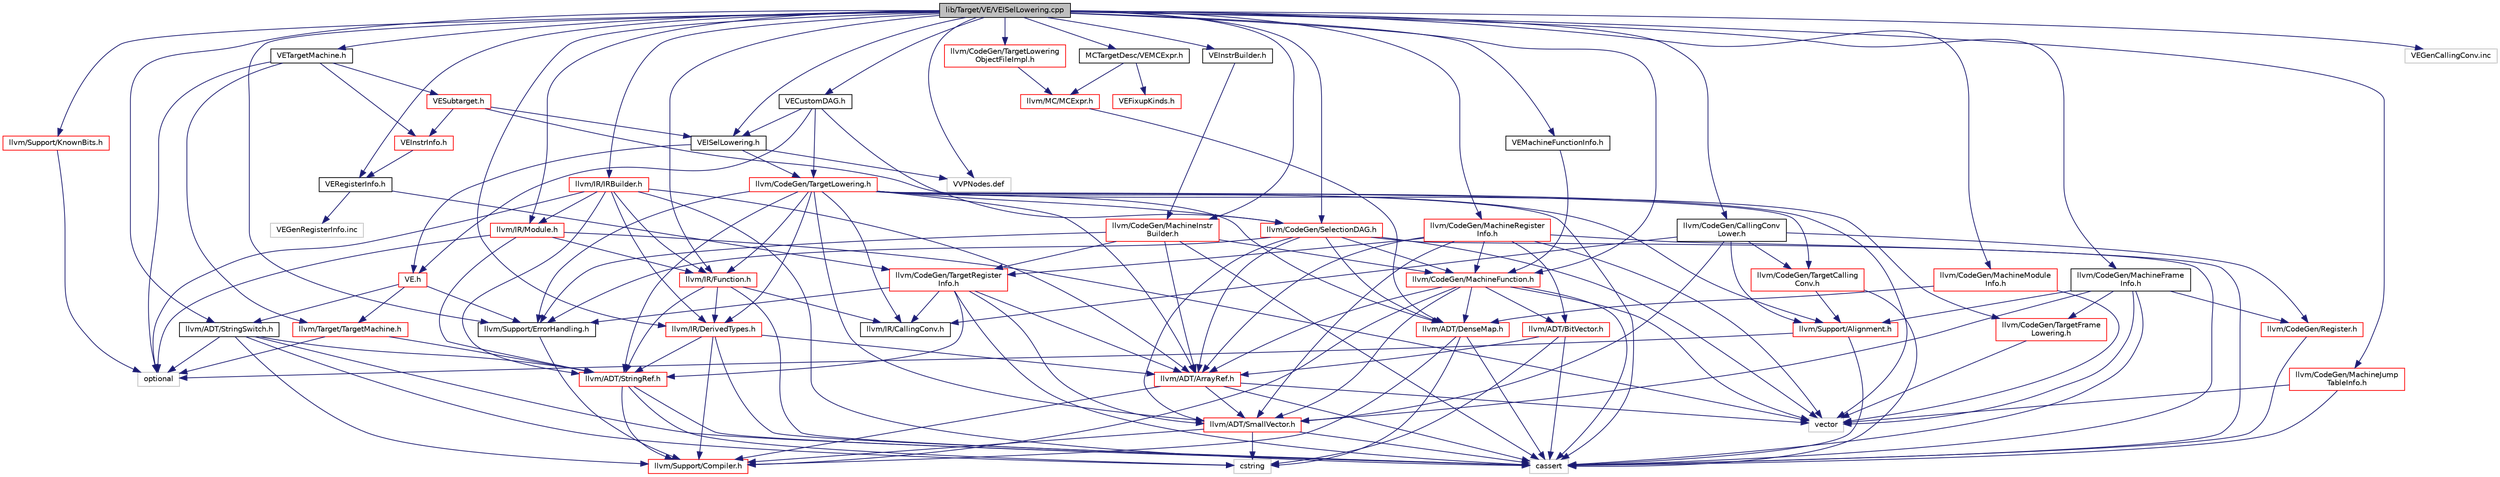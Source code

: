 digraph "lib/Target/VE/VEISelLowering.cpp"
{
 // LATEX_PDF_SIZE
  bgcolor="transparent";
  edge [fontname="Helvetica",fontsize="10",labelfontname="Helvetica",labelfontsize="10"];
  node [fontname="Helvetica",fontsize="10",shape=record];
  Node1 [label="lib/Target/VE/VEISelLowering.cpp",height=0.2,width=0.4,color="black", fillcolor="grey75", style="filled", fontcolor="black",tooltip=" "];
  Node1 -> Node2 [color="midnightblue",fontsize="10",style="solid",fontname="Helvetica"];
  Node2 [label="VEISelLowering.h",height=0.2,width=0.4,color="black",URL="$VEISelLowering_8h.html",tooltip=" "];
  Node2 -> Node3 [color="midnightblue",fontsize="10",style="solid",fontname="Helvetica"];
  Node3 [label="VE.h",height=0.2,width=0.4,color="red",URL="$VE_8h.html",tooltip=" "];
  Node3 -> Node14 [color="midnightblue",fontsize="10",style="solid",fontname="Helvetica"];
  Node14 [label="llvm/ADT/StringSwitch.h",height=0.2,width=0.4,color="black",URL="$StringSwitch_8h.html",tooltip=" "];
  Node14 -> Node15 [color="midnightblue",fontsize="10",style="solid",fontname="Helvetica"];
  Node15 [label="llvm/ADT/StringRef.h",height=0.2,width=0.4,color="red",URL="$StringRef_8h.html",tooltip=" "];
  Node15 -> Node28 [color="midnightblue",fontsize="10",style="solid",fontname="Helvetica"];
  Node28 [label="llvm/Support/Compiler.h",height=0.2,width=0.4,color="red",URL="$Compiler_8h.html",tooltip=" "];
  Node15 -> Node17 [color="midnightblue",fontsize="10",style="solid",fontname="Helvetica"];
  Node17 [label="cassert",height=0.2,width=0.4,color="grey75",tooltip=" "];
  Node15 -> Node32 [color="midnightblue",fontsize="10",style="solid",fontname="Helvetica"];
  Node32 [label="cstring",height=0.2,width=0.4,color="grey75",tooltip=" "];
  Node14 -> Node28 [color="midnightblue",fontsize="10",style="solid",fontname="Helvetica"];
  Node14 -> Node17 [color="midnightblue",fontsize="10",style="solid",fontname="Helvetica"];
  Node14 -> Node32 [color="midnightblue",fontsize="10",style="solid",fontname="Helvetica"];
  Node14 -> Node26 [color="midnightblue",fontsize="10",style="solid",fontname="Helvetica"];
  Node26 [label="optional",height=0.2,width=0.4,color="grey75",tooltip=" "];
  Node3 -> Node44 [color="midnightblue",fontsize="10",style="solid",fontname="Helvetica"];
  Node44 [label="llvm/Support/ErrorHandling.h",height=0.2,width=0.4,color="black",URL="$Support_2ErrorHandling_8h.html",tooltip=" "];
  Node44 -> Node28 [color="midnightblue",fontsize="10",style="solid",fontname="Helvetica"];
  Node3 -> Node155 [color="midnightblue",fontsize="10",style="solid",fontname="Helvetica"];
  Node155 [label="llvm/Target/TargetMachine.h",height=0.2,width=0.4,color="red",URL="$Target_2TargetMachine_8h.html",tooltip=" "];
  Node155 -> Node15 [color="midnightblue",fontsize="10",style="solid",fontname="Helvetica"];
  Node155 -> Node26 [color="midnightblue",fontsize="10",style="solid",fontname="Helvetica"];
  Node2 -> Node189 [color="midnightblue",fontsize="10",style="solid",fontname="Helvetica"];
  Node189 [label="llvm/CodeGen/TargetLowering.h",height=0.2,width=0.4,color="red",URL="$TargetLowering_8h.html",tooltip=" "];
  Node189 -> Node46 [color="midnightblue",fontsize="10",style="solid",fontname="Helvetica"];
  Node46 [label="llvm/ADT/ArrayRef.h",height=0.2,width=0.4,color="red",URL="$ArrayRef_8h.html",tooltip=" "];
  Node46 -> Node51 [color="midnightblue",fontsize="10",style="solid",fontname="Helvetica"];
  Node51 [label="llvm/ADT/SmallVector.h",height=0.2,width=0.4,color="red",URL="$SmallVector_8h.html",tooltip=" "];
  Node51 -> Node28 [color="midnightblue",fontsize="10",style="solid",fontname="Helvetica"];
  Node51 -> Node17 [color="midnightblue",fontsize="10",style="solid",fontname="Helvetica"];
  Node51 -> Node32 [color="midnightblue",fontsize="10",style="solid",fontname="Helvetica"];
  Node46 -> Node28 [color="midnightblue",fontsize="10",style="solid",fontname="Helvetica"];
  Node46 -> Node17 [color="midnightblue",fontsize="10",style="solid",fontname="Helvetica"];
  Node46 -> Node61 [color="midnightblue",fontsize="10",style="solid",fontname="Helvetica"];
  Node61 [label="vector",height=0.2,width=0.4,color="grey75",tooltip=" "];
  Node189 -> Node92 [color="midnightblue",fontsize="10",style="solid",fontname="Helvetica"];
  Node92 [label="llvm/ADT/DenseMap.h",height=0.2,width=0.4,color="red",URL="$DenseMap_8h.html",tooltip=" "];
  Node92 -> Node28 [color="midnightblue",fontsize="10",style="solid",fontname="Helvetica"];
  Node92 -> Node17 [color="midnightblue",fontsize="10",style="solid",fontname="Helvetica"];
  Node92 -> Node32 [color="midnightblue",fontsize="10",style="solid",fontname="Helvetica"];
  Node189 -> Node51 [color="midnightblue",fontsize="10",style="solid",fontname="Helvetica"];
  Node189 -> Node15 [color="midnightblue",fontsize="10",style="solid",fontname="Helvetica"];
  Node189 -> Node207 [color="midnightblue",fontsize="10",style="solid",fontname="Helvetica"];
  Node207 [label="llvm/CodeGen/SelectionDAG.h",height=0.2,width=0.4,color="red",URL="$SelectionDAG_8h.html",tooltip=" "];
  Node207 -> Node46 [color="midnightblue",fontsize="10",style="solid",fontname="Helvetica"];
  Node207 -> Node92 [color="midnightblue",fontsize="10",style="solid",fontname="Helvetica"];
  Node207 -> Node51 [color="midnightblue",fontsize="10",style="solid",fontname="Helvetica"];
  Node207 -> Node208 [color="midnightblue",fontsize="10",style="solid",fontname="Helvetica"];
  Node208 [label="llvm/CodeGen/MachineFunction.h",height=0.2,width=0.4,color="red",URL="$MachineFunction_8h.html",tooltip=" "];
  Node208 -> Node46 [color="midnightblue",fontsize="10",style="solid",fontname="Helvetica"];
  Node208 -> Node69 [color="midnightblue",fontsize="10",style="solid",fontname="Helvetica"];
  Node69 [label="llvm/ADT/BitVector.h",height=0.2,width=0.4,color="red",URL="$BitVector_8h.html",tooltip=" "];
  Node69 -> Node46 [color="midnightblue",fontsize="10",style="solid",fontname="Helvetica"];
  Node69 -> Node17 [color="midnightblue",fontsize="10",style="solid",fontname="Helvetica"];
  Node69 -> Node32 [color="midnightblue",fontsize="10",style="solid",fontname="Helvetica"];
  Node208 -> Node92 [color="midnightblue",fontsize="10",style="solid",fontname="Helvetica"];
  Node208 -> Node51 [color="midnightblue",fontsize="10",style="solid",fontname="Helvetica"];
  Node208 -> Node28 [color="midnightblue",fontsize="10",style="solid",fontname="Helvetica"];
  Node208 -> Node17 [color="midnightblue",fontsize="10",style="solid",fontname="Helvetica"];
  Node208 -> Node61 [color="midnightblue",fontsize="10",style="solid",fontname="Helvetica"];
  Node207 -> Node44 [color="midnightblue",fontsize="10",style="solid",fontname="Helvetica"];
  Node207 -> Node17 [color="midnightblue",fontsize="10",style="solid",fontname="Helvetica"];
  Node207 -> Node61 [color="midnightblue",fontsize="10",style="solid",fontname="Helvetica"];
  Node189 -> Node234 [color="midnightblue",fontsize="10",style="solid",fontname="Helvetica"];
  Node234 [label="llvm/CodeGen/TargetCalling\lConv.h",height=0.2,width=0.4,color="red",URL="$TargetCallingConv_8h.html",tooltip=" "];
  Node234 -> Node72 [color="midnightblue",fontsize="10",style="solid",fontname="Helvetica"];
  Node72 [label="llvm/Support/Alignment.h",height=0.2,width=0.4,color="red",URL="$Alignment_8h.html",tooltip=" "];
  Node72 -> Node17 [color="midnightblue",fontsize="10",style="solid",fontname="Helvetica"];
  Node72 -> Node26 [color="midnightblue",fontsize="10",style="solid",fontname="Helvetica"];
  Node234 -> Node17 [color="midnightblue",fontsize="10",style="solid",fontname="Helvetica"];
  Node189 -> Node146 [color="midnightblue",fontsize="10",style="solid",fontname="Helvetica"];
  Node146 [label="llvm/IR/CallingConv.h",height=0.2,width=0.4,color="black",URL="$CallingConv_8h.html",tooltip=" "];
  Node189 -> Node114 [color="midnightblue",fontsize="10",style="solid",fontname="Helvetica"];
  Node114 [label="llvm/IR/DerivedTypes.h",height=0.2,width=0.4,color="red",URL="$DerivedTypes_8h.html",tooltip=" "];
  Node114 -> Node46 [color="midnightblue",fontsize="10",style="solid",fontname="Helvetica"];
  Node114 -> Node15 [color="midnightblue",fontsize="10",style="solid",fontname="Helvetica"];
  Node114 -> Node28 [color="midnightblue",fontsize="10",style="solid",fontname="Helvetica"];
  Node114 -> Node17 [color="midnightblue",fontsize="10",style="solid",fontname="Helvetica"];
  Node189 -> Node137 [color="midnightblue",fontsize="10",style="solid",fontname="Helvetica"];
  Node137 [label="llvm/IR/Function.h",height=0.2,width=0.4,color="red",URL="$Function_8h.html",tooltip=" "];
  Node137 -> Node15 [color="midnightblue",fontsize="10",style="solid",fontname="Helvetica"];
  Node137 -> Node146 [color="midnightblue",fontsize="10",style="solid",fontname="Helvetica"];
  Node137 -> Node114 [color="midnightblue",fontsize="10",style="solid",fontname="Helvetica"];
  Node137 -> Node17 [color="midnightblue",fontsize="10",style="solid",fontname="Helvetica"];
  Node189 -> Node72 [color="midnightblue",fontsize="10",style="solid",fontname="Helvetica"];
  Node189 -> Node44 [color="midnightblue",fontsize="10",style="solid",fontname="Helvetica"];
  Node189 -> Node17 [color="midnightblue",fontsize="10",style="solid",fontname="Helvetica"];
  Node189 -> Node61 [color="midnightblue",fontsize="10",style="solid",fontname="Helvetica"];
  Node2 -> Node235 [color="midnightblue",fontsize="10",style="solid",fontname="Helvetica"];
  Node235 [label="VVPNodes.def",height=0.2,width=0.4,color="grey75",tooltip=" "];
  Node1 -> Node236 [color="midnightblue",fontsize="10",style="solid",fontname="Helvetica"];
  Node236 [label="MCTargetDesc/VEMCExpr.h",height=0.2,width=0.4,color="black",URL="$VEMCExpr_8h.html",tooltip=" "];
  Node236 -> Node237 [color="midnightblue",fontsize="10",style="solid",fontname="Helvetica"];
  Node237 [label="VEFixupKinds.h",height=0.2,width=0.4,color="red",URL="$VEFixupKinds_8h.html",tooltip=" "];
  Node236 -> Node220 [color="midnightblue",fontsize="10",style="solid",fontname="Helvetica"];
  Node220 [label="llvm/MC/MCExpr.h",height=0.2,width=0.4,color="red",URL="$MCExpr_8h.html",tooltip=" "];
  Node220 -> Node92 [color="midnightblue",fontsize="10",style="solid",fontname="Helvetica"];
  Node1 -> Node238 [color="midnightblue",fontsize="10",style="solid",fontname="Helvetica"];
  Node238 [label="VECustomDAG.h",height=0.2,width=0.4,color="black",URL="$VECustomDAG_8h.html",tooltip=" "];
  Node238 -> Node3 [color="midnightblue",fontsize="10",style="solid",fontname="Helvetica"];
  Node238 -> Node2 [color="midnightblue",fontsize="10",style="solid",fontname="Helvetica"];
  Node238 -> Node207 [color="midnightblue",fontsize="10",style="solid",fontname="Helvetica"];
  Node238 -> Node189 [color="midnightblue",fontsize="10",style="solid",fontname="Helvetica"];
  Node1 -> Node239 [color="midnightblue",fontsize="10",style="solid",fontname="Helvetica"];
  Node239 [label="VEInstrBuilder.h",height=0.2,width=0.4,color="black",URL="$VEInstrBuilder_8h.html",tooltip=" "];
  Node239 -> Node240 [color="midnightblue",fontsize="10",style="solid",fontname="Helvetica"];
  Node240 [label="llvm/CodeGen/MachineInstr\lBuilder.h",height=0.2,width=0.4,color="red",URL="$MachineInstrBuilder_8h.html",tooltip=" "];
  Node240 -> Node46 [color="midnightblue",fontsize="10",style="solid",fontname="Helvetica"];
  Node240 -> Node208 [color="midnightblue",fontsize="10",style="solid",fontname="Helvetica"];
  Node240 -> Node244 [color="midnightblue",fontsize="10",style="solid",fontname="Helvetica"];
  Node244 [label="llvm/CodeGen/TargetRegister\lInfo.h",height=0.2,width=0.4,color="red",URL="$TargetRegisterInfo_8h.html",tooltip=" "];
  Node244 -> Node46 [color="midnightblue",fontsize="10",style="solid",fontname="Helvetica"];
  Node244 -> Node51 [color="midnightblue",fontsize="10",style="solid",fontname="Helvetica"];
  Node244 -> Node15 [color="midnightblue",fontsize="10",style="solid",fontname="Helvetica"];
  Node244 -> Node146 [color="midnightblue",fontsize="10",style="solid",fontname="Helvetica"];
  Node244 -> Node44 [color="midnightblue",fontsize="10",style="solid",fontname="Helvetica"];
  Node244 -> Node17 [color="midnightblue",fontsize="10",style="solid",fontname="Helvetica"];
  Node240 -> Node44 [color="midnightblue",fontsize="10",style="solid",fontname="Helvetica"];
  Node240 -> Node17 [color="midnightblue",fontsize="10",style="solid",fontname="Helvetica"];
  Node1 -> Node246 [color="midnightblue",fontsize="10",style="solid",fontname="Helvetica"];
  Node246 [label="VEMachineFunctionInfo.h",height=0.2,width=0.4,color="black",URL="$VEMachineFunctionInfo_8h.html",tooltip=" "];
  Node246 -> Node208 [color="midnightblue",fontsize="10",style="solid",fontname="Helvetica"];
  Node1 -> Node247 [color="midnightblue",fontsize="10",style="solid",fontname="Helvetica"];
  Node247 [label="VERegisterInfo.h",height=0.2,width=0.4,color="black",URL="$VERegisterInfo_8h.html",tooltip=" "];
  Node247 -> Node244 [color="midnightblue",fontsize="10",style="solid",fontname="Helvetica"];
  Node247 -> Node11 [color="midnightblue",fontsize="10",style="solid",fontname="Helvetica"];
  Node11 [label="VEGenRegisterInfo.inc",height=0.2,width=0.4,color="grey75",tooltip=" "];
  Node1 -> Node248 [color="midnightblue",fontsize="10",style="solid",fontname="Helvetica"];
  Node248 [label="VETargetMachine.h",height=0.2,width=0.4,color="black",URL="$VETargetMachine_8h.html",tooltip=" "];
  Node248 -> Node249 [color="midnightblue",fontsize="10",style="solid",fontname="Helvetica"];
  Node249 [label="VEInstrInfo.h",height=0.2,width=0.4,color="red",URL="$VEInstrInfo_8h.html",tooltip=" "];
  Node249 -> Node247 [color="midnightblue",fontsize="10",style="solid",fontname="Helvetica"];
  Node248 -> Node281 [color="midnightblue",fontsize="10",style="solid",fontname="Helvetica"];
  Node281 [label="VESubtarget.h",height=0.2,width=0.4,color="red",URL="$VESubtarget_8h.html",tooltip=" "];
  Node281 -> Node2 [color="midnightblue",fontsize="10",style="solid",fontname="Helvetica"];
  Node281 -> Node249 [color="midnightblue",fontsize="10",style="solid",fontname="Helvetica"];
  Node281 -> Node283 [color="midnightblue",fontsize="10",style="solid",fontname="Helvetica"];
  Node283 [label="llvm/CodeGen/TargetFrame\lLowering.h",height=0.2,width=0.4,color="red",URL="$TargetFrameLowering_8h.html",tooltip=" "];
  Node283 -> Node61 [color="midnightblue",fontsize="10",style="solid",fontname="Helvetica"];
  Node248 -> Node155 [color="midnightblue",fontsize="10",style="solid",fontname="Helvetica"];
  Node248 -> Node26 [color="midnightblue",fontsize="10",style="solid",fontname="Helvetica"];
  Node1 -> Node14 [color="midnightblue",fontsize="10",style="solid",fontname="Helvetica"];
  Node1 -> Node285 [color="midnightblue",fontsize="10",style="solid",fontname="Helvetica"];
  Node285 [label="llvm/CodeGen/CallingConv\lLower.h",height=0.2,width=0.4,color="black",URL="$CallingConvLower_8h.html",tooltip=" "];
  Node285 -> Node51 [color="midnightblue",fontsize="10",style="solid",fontname="Helvetica"];
  Node285 -> Node119 [color="midnightblue",fontsize="10",style="solid",fontname="Helvetica"];
  Node119 [label="llvm/CodeGen/Register.h",height=0.2,width=0.4,color="red",URL="$Register_8h.html",tooltip=" "];
  Node119 -> Node17 [color="midnightblue",fontsize="10",style="solid",fontname="Helvetica"];
  Node285 -> Node234 [color="midnightblue",fontsize="10",style="solid",fontname="Helvetica"];
  Node285 -> Node146 [color="midnightblue",fontsize="10",style="solid",fontname="Helvetica"];
  Node285 -> Node72 [color="midnightblue",fontsize="10",style="solid",fontname="Helvetica"];
  Node1 -> Node286 [color="midnightblue",fontsize="10",style="solid",fontname="Helvetica"];
  Node286 [label="llvm/CodeGen/MachineFrame\lInfo.h",height=0.2,width=0.4,color="black",URL="$MachineFrameInfo_8h.html",tooltip=" "];
  Node286 -> Node51 [color="midnightblue",fontsize="10",style="solid",fontname="Helvetica"];
  Node286 -> Node119 [color="midnightblue",fontsize="10",style="solid",fontname="Helvetica"];
  Node286 -> Node283 [color="midnightblue",fontsize="10",style="solid",fontname="Helvetica"];
  Node286 -> Node72 [color="midnightblue",fontsize="10",style="solid",fontname="Helvetica"];
  Node286 -> Node17 [color="midnightblue",fontsize="10",style="solid",fontname="Helvetica"];
  Node286 -> Node61 [color="midnightblue",fontsize="10",style="solid",fontname="Helvetica"];
  Node1 -> Node208 [color="midnightblue",fontsize="10",style="solid",fontname="Helvetica"];
  Node1 -> Node240 [color="midnightblue",fontsize="10",style="solid",fontname="Helvetica"];
  Node1 -> Node287 [color="midnightblue",fontsize="10",style="solid",fontname="Helvetica"];
  Node287 [label="llvm/CodeGen/MachineJump\lTableInfo.h",height=0.2,width=0.4,color="red",URL="$MachineJumpTableInfo_8h.html",tooltip=" "];
  Node287 -> Node17 [color="midnightblue",fontsize="10",style="solid",fontname="Helvetica"];
  Node287 -> Node61 [color="midnightblue",fontsize="10",style="solid",fontname="Helvetica"];
  Node1 -> Node288 [color="midnightblue",fontsize="10",style="solid",fontname="Helvetica"];
  Node288 [label="llvm/CodeGen/MachineModule\lInfo.h",height=0.2,width=0.4,color="red",URL="$MachineModuleInfo_8h.html",tooltip=" "];
  Node288 -> Node92 [color="midnightblue",fontsize="10",style="solid",fontname="Helvetica"];
  Node288 -> Node61 [color="midnightblue",fontsize="10",style="solid",fontname="Helvetica"];
  Node1 -> Node255 [color="midnightblue",fontsize="10",style="solid",fontname="Helvetica"];
  Node255 [label="llvm/CodeGen/MachineRegister\lInfo.h",height=0.2,width=0.4,color="red",URL="$MachineRegisterInfo_8h.html",tooltip=" "];
  Node255 -> Node46 [color="midnightblue",fontsize="10",style="solid",fontname="Helvetica"];
  Node255 -> Node69 [color="midnightblue",fontsize="10",style="solid",fontname="Helvetica"];
  Node255 -> Node51 [color="midnightblue",fontsize="10",style="solid",fontname="Helvetica"];
  Node255 -> Node208 [color="midnightblue",fontsize="10",style="solid",fontname="Helvetica"];
  Node255 -> Node244 [color="midnightblue",fontsize="10",style="solid",fontname="Helvetica"];
  Node255 -> Node17 [color="midnightblue",fontsize="10",style="solid",fontname="Helvetica"];
  Node255 -> Node61 [color="midnightblue",fontsize="10",style="solid",fontname="Helvetica"];
  Node1 -> Node207 [color="midnightblue",fontsize="10",style="solid",fontname="Helvetica"];
  Node1 -> Node305 [color="midnightblue",fontsize="10",style="solid",fontname="Helvetica"];
  Node305 [label="llvm/CodeGen/TargetLowering\lObjectFileImpl.h",height=0.2,width=0.4,color="red",URL="$TargetLoweringObjectFileImpl_8h.html",tooltip=" "];
  Node305 -> Node220 [color="midnightblue",fontsize="10",style="solid",fontname="Helvetica"];
  Node1 -> Node114 [color="midnightblue",fontsize="10",style="solid",fontname="Helvetica"];
  Node1 -> Node137 [color="midnightblue",fontsize="10",style="solid",fontname="Helvetica"];
  Node1 -> Node310 [color="midnightblue",fontsize="10",style="solid",fontname="Helvetica"];
  Node310 [label="llvm/IR/IRBuilder.h",height=0.2,width=0.4,color="red",URL="$IRBuilder_8h.html",tooltip=" "];
  Node310 -> Node46 [color="midnightblue",fontsize="10",style="solid",fontname="Helvetica"];
  Node310 -> Node15 [color="midnightblue",fontsize="10",style="solid",fontname="Helvetica"];
  Node310 -> Node114 [color="midnightblue",fontsize="10",style="solid",fontname="Helvetica"];
  Node310 -> Node137 [color="midnightblue",fontsize="10",style="solid",fontname="Helvetica"];
  Node310 -> Node160 [color="midnightblue",fontsize="10",style="solid",fontname="Helvetica"];
  Node160 [label="llvm/IR/Module.h",height=0.2,width=0.4,color="red",URL="$Module_8h.html",tooltip=" "];
  Node160 -> Node15 [color="midnightblue",fontsize="10",style="solid",fontname="Helvetica"];
  Node160 -> Node137 [color="midnightblue",fontsize="10",style="solid",fontname="Helvetica"];
  Node160 -> Node26 [color="midnightblue",fontsize="10",style="solid",fontname="Helvetica"];
  Node160 -> Node61 [color="midnightblue",fontsize="10",style="solid",fontname="Helvetica"];
  Node310 -> Node17 [color="midnightblue",fontsize="10",style="solid",fontname="Helvetica"];
  Node310 -> Node26 [color="midnightblue",fontsize="10",style="solid",fontname="Helvetica"];
  Node1 -> Node160 [color="midnightblue",fontsize="10",style="solid",fontname="Helvetica"];
  Node1 -> Node44 [color="midnightblue",fontsize="10",style="solid",fontname="Helvetica"];
  Node1 -> Node314 [color="midnightblue",fontsize="10",style="solid",fontname="Helvetica"];
  Node314 [label="llvm/Support/KnownBits.h",height=0.2,width=0.4,color="red",URL="$KnownBits_8h.html",tooltip=" "];
  Node314 -> Node26 [color="midnightblue",fontsize="10",style="solid",fontname="Helvetica"];
  Node1 -> Node315 [color="midnightblue",fontsize="10",style="solid",fontname="Helvetica"];
  Node315 [label="VEGenCallingConv.inc",height=0.2,width=0.4,color="grey75",tooltip=" "];
  Node1 -> Node235 [color="midnightblue",fontsize="10",style="solid",fontname="Helvetica"];
}
